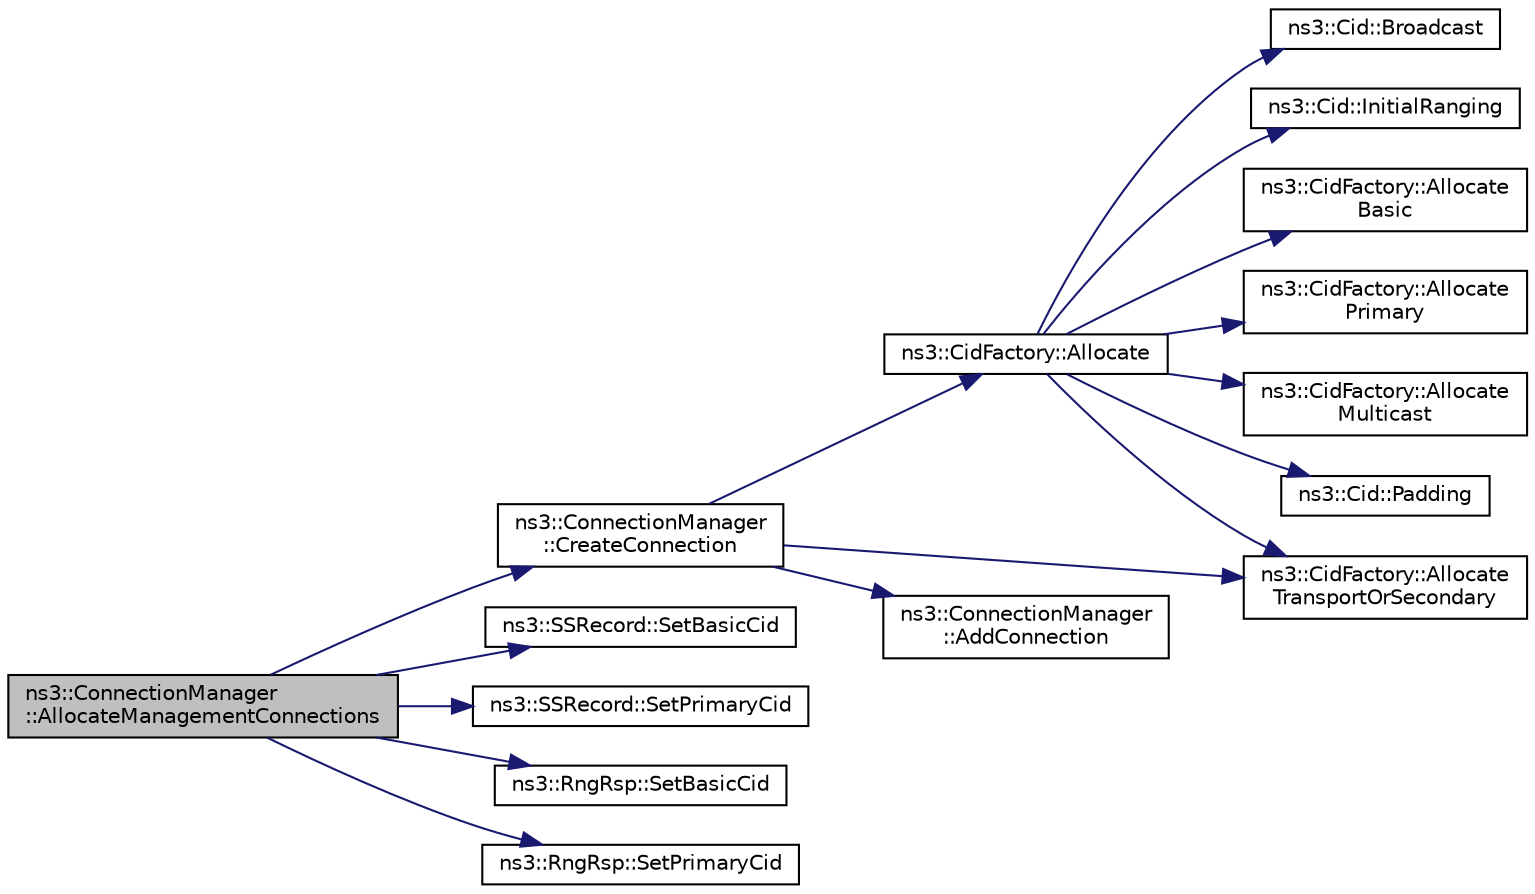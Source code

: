 digraph "ns3::ConnectionManager::AllocateManagementConnections"
{
  edge [fontname="Helvetica",fontsize="10",labelfontname="Helvetica",labelfontsize="10"];
  node [fontname="Helvetica",fontsize="10",shape=record];
  rankdir="LR";
  Node1 [label="ns3::ConnectionManager\l::AllocateManagementConnections",height=0.2,width=0.4,color="black", fillcolor="grey75", style="filled", fontcolor="black"];
  Node1 -> Node2 [color="midnightblue",fontsize="10",style="solid"];
  Node2 [label="ns3::ConnectionManager\l::CreateConnection",height=0.2,width=0.4,color="black", fillcolor="white", style="filled",URL="$d4/df6/classns3_1_1ConnectionManager.html#aaec72a700ee59aa15f5495b9dcb2abc1",tooltip="create a connection of type type "];
  Node2 -> Node3 [color="midnightblue",fontsize="10",style="solid"];
  Node3 [label="ns3::CidFactory::Allocate",height=0.2,width=0.4,color="black", fillcolor="white", style="filled",URL="$da/d51/classns3_1_1CidFactory.html#a59d1440e0e9018066f91dce413db209c",tooltip="This function returns the next CID for the specified type. "];
  Node3 -> Node4 [color="midnightblue",fontsize="10",style="solid"];
  Node4 [label="ns3::Cid::Broadcast",height=0.2,width=0.4,color="black", fillcolor="white", style="filled",URL="$de/d5c/classns3_1_1Cid.html#ad0eba402a114ef864b4109a3b58c0aec"];
  Node3 -> Node5 [color="midnightblue",fontsize="10",style="solid"];
  Node5 [label="ns3::Cid::InitialRanging",height=0.2,width=0.4,color="black", fillcolor="white", style="filled",URL="$de/d5c/classns3_1_1Cid.html#a5c204ab0df783c7594c764bae1611436"];
  Node3 -> Node6 [color="midnightblue",fontsize="10",style="solid"];
  Node6 [label="ns3::CidFactory::Allocate\lBasic",height=0.2,width=0.4,color="black", fillcolor="white", style="filled",URL="$da/d51/classns3_1_1CidFactory.html#aac9c1964a20ab7218f0be613a3bea9a0",tooltip="This function returns the next basic CID. "];
  Node3 -> Node7 [color="midnightblue",fontsize="10",style="solid"];
  Node7 [label="ns3::CidFactory::Allocate\lPrimary",height=0.2,width=0.4,color="black", fillcolor="white", style="filled",URL="$da/d51/classns3_1_1CidFactory.html#a97a554509278a2aea02cc57ad42e633d",tooltip="This function returns the next primary basic CID. "];
  Node3 -> Node8 [color="midnightblue",fontsize="10",style="solid"];
  Node8 [label="ns3::CidFactory::Allocate\lTransportOrSecondary",height=0.2,width=0.4,color="black", fillcolor="white", style="filled",URL="$da/d51/classns3_1_1CidFactory.html#a8d78cf5c65467740cde02b94f70c4bab",tooltip="This function returns the next Transport (or Secondary) CID. "];
  Node3 -> Node9 [color="midnightblue",fontsize="10",style="solid"];
  Node9 [label="ns3::CidFactory::Allocate\lMulticast",height=0.2,width=0.4,color="black", fillcolor="white", style="filled",URL="$da/d51/classns3_1_1CidFactory.html#aafc0b7e9d509b683c2fecfed8e799cdd",tooltip="This function returns the next Multicast CID. "];
  Node3 -> Node10 [color="midnightblue",fontsize="10",style="solid"];
  Node10 [label="ns3::Cid::Padding",height=0.2,width=0.4,color="black", fillcolor="white", style="filled",URL="$de/d5c/classns3_1_1Cid.html#ad04fb2b950d3de75e55111082a72419b"];
  Node2 -> Node8 [color="midnightblue",fontsize="10",style="solid"];
  Node2 -> Node11 [color="midnightblue",fontsize="10",style="solid"];
  Node11 [label="ns3::ConnectionManager\l::AddConnection",height=0.2,width=0.4,color="black", fillcolor="white", style="filled",URL="$d4/df6/classns3_1_1ConnectionManager.html#ad629aae5afc5f487fad910bf3f396dde",tooltip="add a connection to the list of managed connections "];
  Node1 -> Node12 [color="midnightblue",fontsize="10",style="solid"];
  Node12 [label="ns3::SSRecord::SetBasicCid",height=0.2,width=0.4,color="black", fillcolor="white", style="filled",URL="$d6/d5e/classns3_1_1SSRecord.html#a69f5d904bbecda706c1a1edc585dd195"];
  Node1 -> Node13 [color="midnightblue",fontsize="10",style="solid"];
  Node13 [label="ns3::SSRecord::SetPrimaryCid",height=0.2,width=0.4,color="black", fillcolor="white", style="filled",URL="$d6/d5e/classns3_1_1SSRecord.html#a67d8f0bfffe0d34bf3a254dcc129485f"];
  Node1 -> Node14 [color="midnightblue",fontsize="10",style="solid"];
  Node14 [label="ns3::RngRsp::SetBasicCid",height=0.2,width=0.4,color="black", fillcolor="white", style="filled",URL="$d5/d34/classns3_1_1RngRsp.html#a4a5b935ea4c1962ea4c4fa0ba7860e65",tooltip="set basic CID. "];
  Node1 -> Node15 [color="midnightblue",fontsize="10",style="solid"];
  Node15 [label="ns3::RngRsp::SetPrimaryCid",height=0.2,width=0.4,color="black", fillcolor="white", style="filled",URL="$d5/d34/classns3_1_1RngRsp.html#a73d5fef141daab33f39ebe4fa72b1f77",tooltip="set primary CID. "];
}
